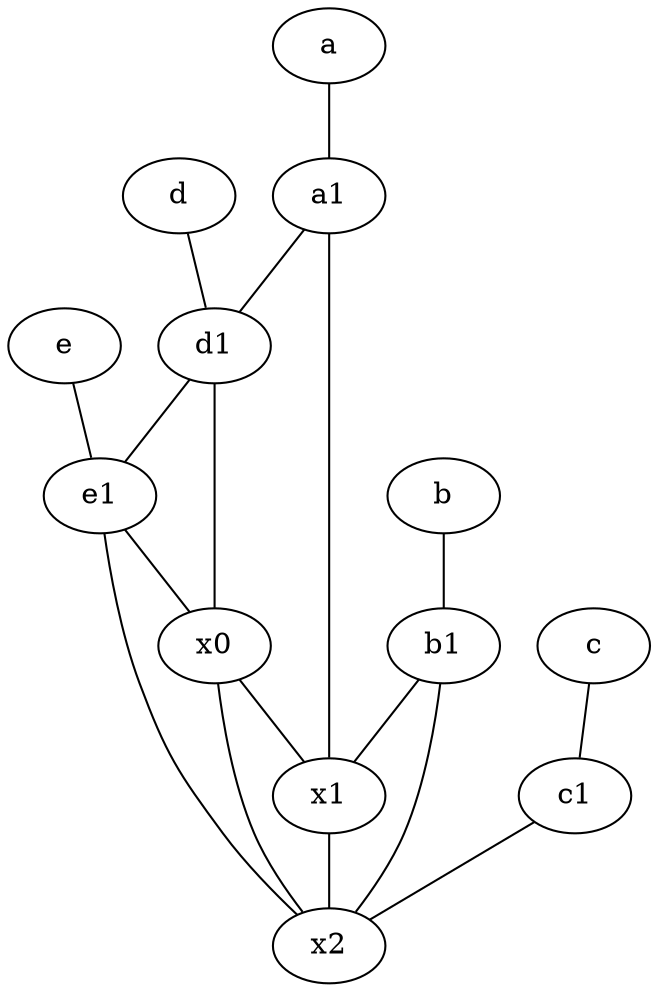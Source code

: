 graph {
	node [labelfontsize=50]
	b1 [labelfontsize=50 pos="9,4!"]
	x2 [labelfontsize=50]
	d1 [labelfontsize=50 pos="3,5!"]
	d [labelfontsize=50 pos="2,5!"]
	x1 [labelfontsize=50]
	c [labelfontsize=50 pos="4.5,2!"]
	x0 [labelfontsize=50]
	c1 [labelfontsize=50 pos="4.5,3!"]
	e [labelfontsize=50 pos="7,9!"]
	a1 [labelfontsize=50 pos="8,3!"]
	a [labelfontsize=50 pos="8,2!"]
	b [labelfontsize=50 pos="10,4!"]
	e1 [labelfontsize=50 pos="7,7!"]
	x0 -- x1
	a -- a1
	b1 -- x2
	e1 -- x2
	a1 -- d1
	c1 -- x2
	e -- e1
	b -- b1
	x0 -- x2
	c -- c1
	d1 -- x0
	a1 -- x1
	b1 -- x1
	x1 -- x2
	d1 -- e1
	d -- d1
	e1 -- x0
}
